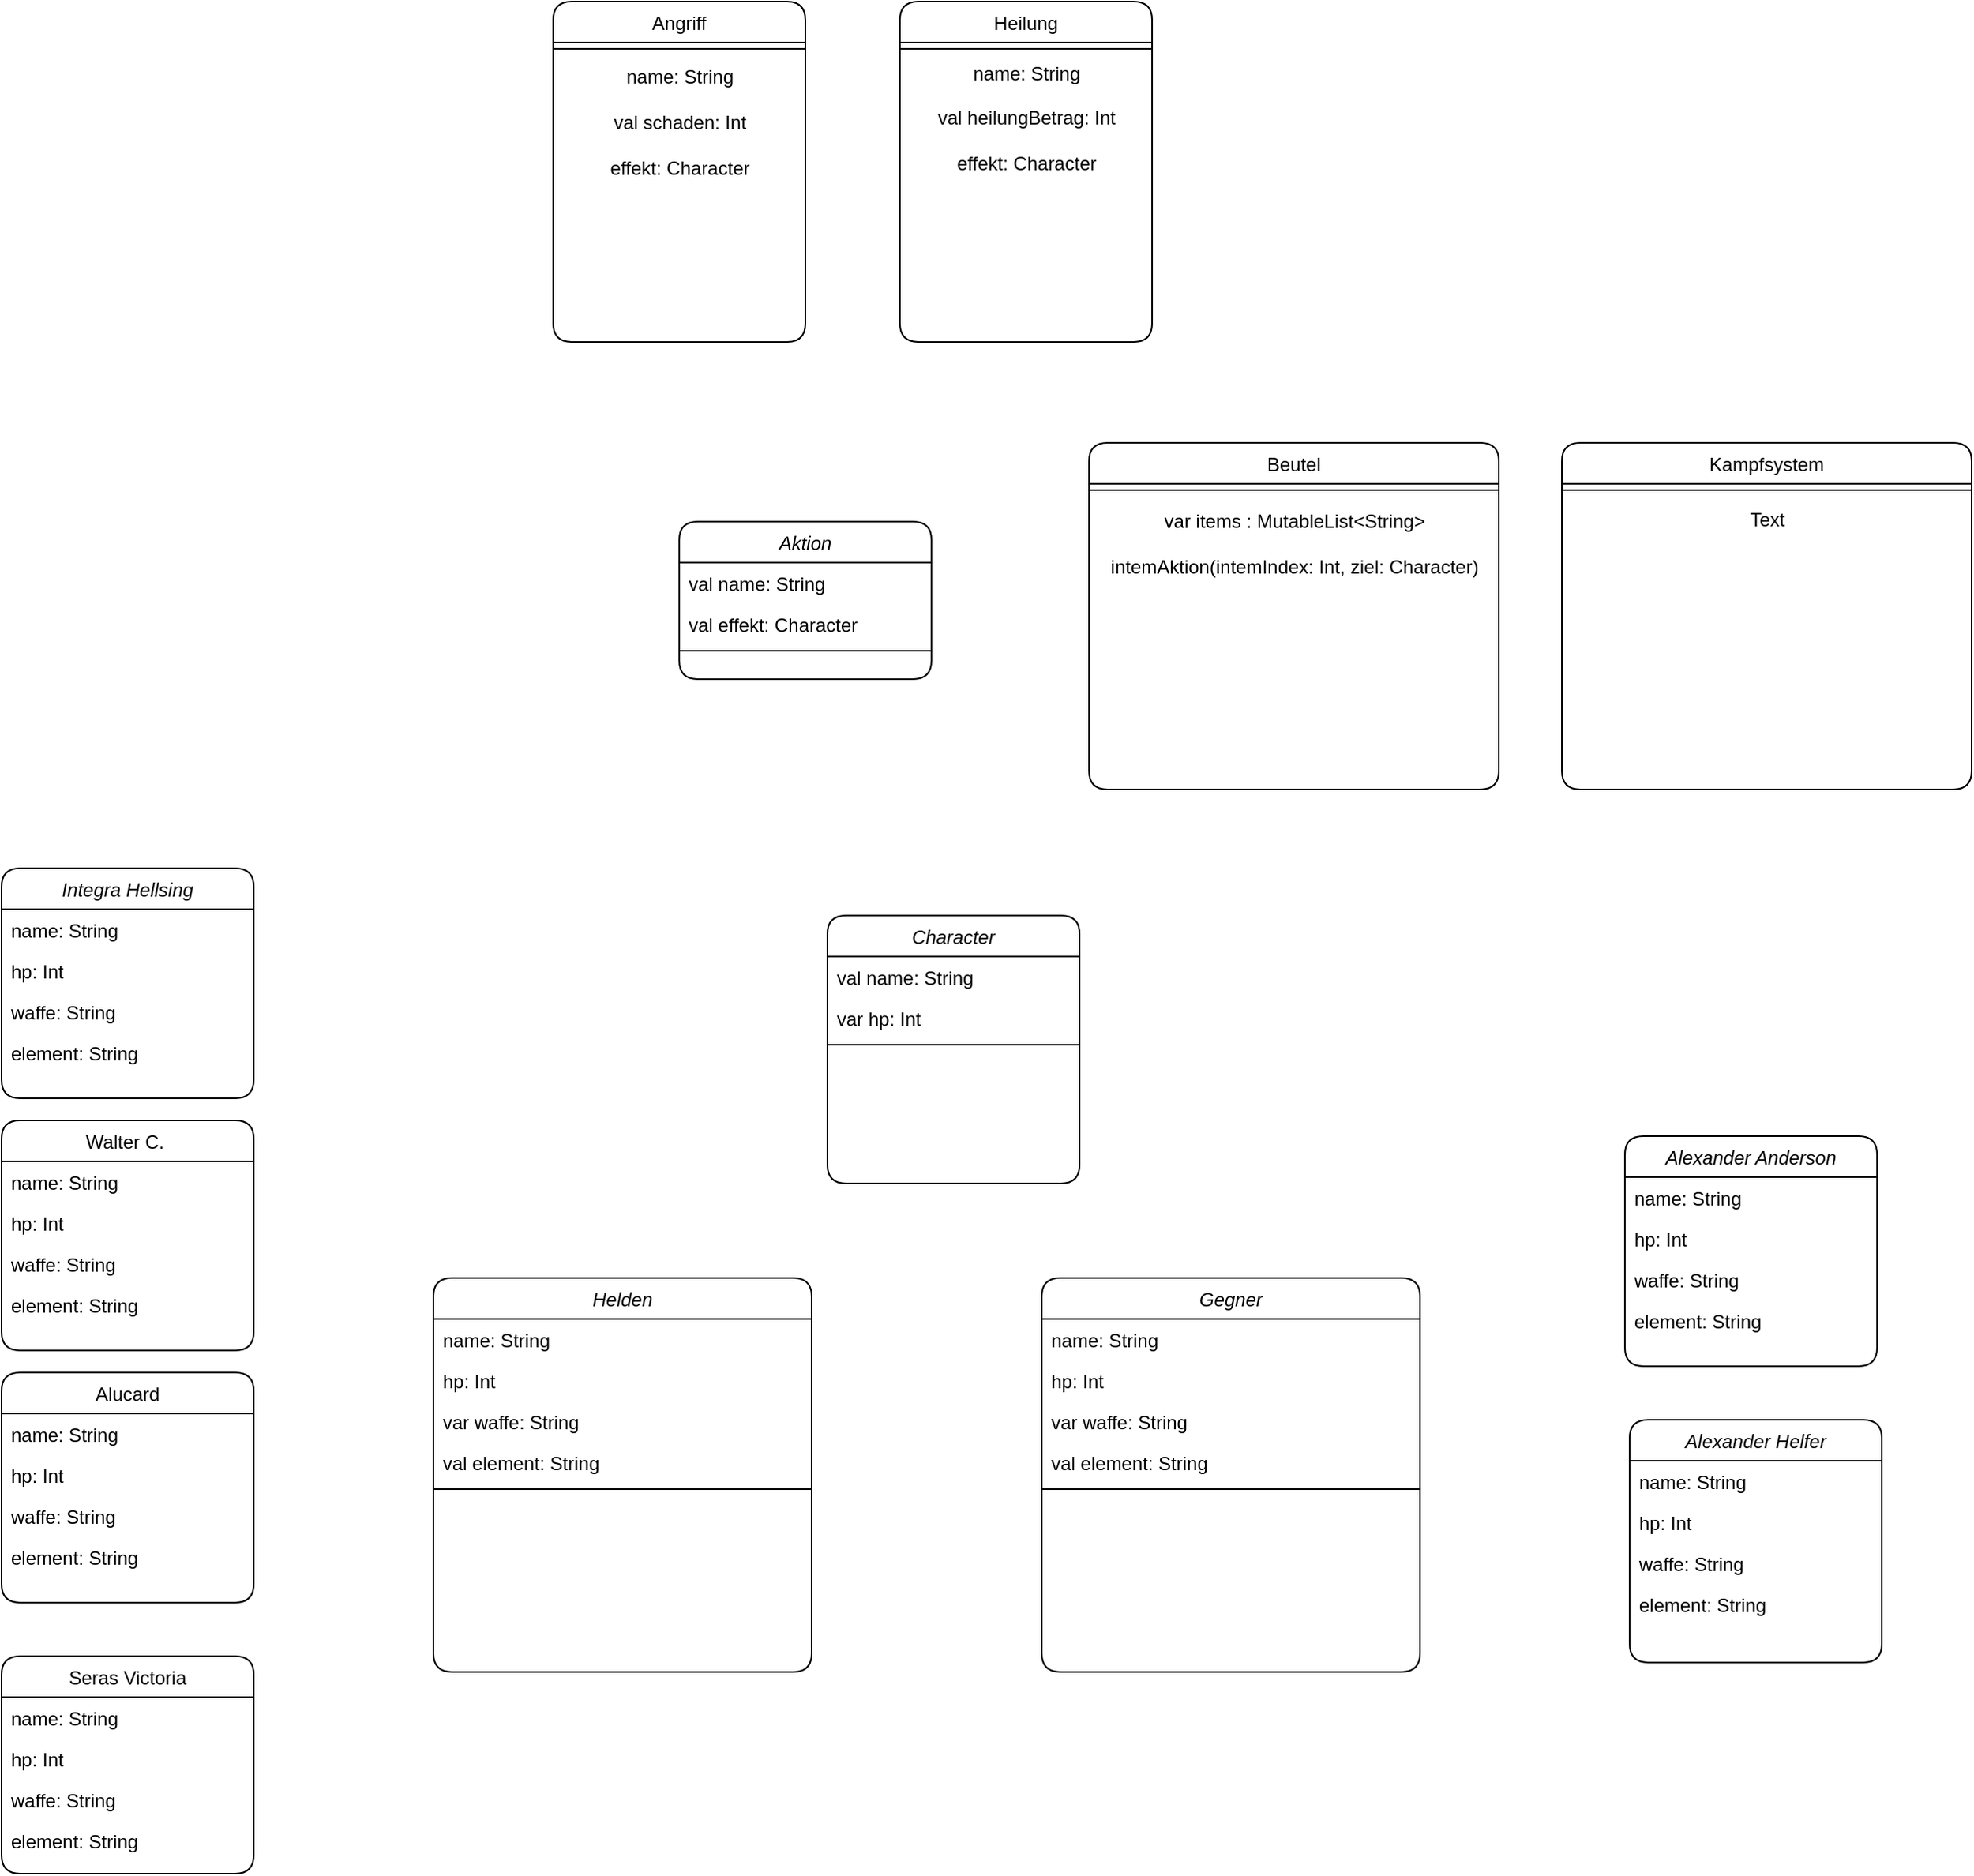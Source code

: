 <mxfile version="22.0.8" type="github">
  <diagram id="C5RBs43oDa-KdzZeNtuy" name="Page-1">
    <mxGraphModel dx="1764" dy="2382" grid="1" gridSize="10" guides="1" tooltips="1" connect="1" arrows="1" fold="1" page="1" pageScale="1" pageWidth="827" pageHeight="1169" background="#ffffff" math="0" shadow="0">
      <root>
        <mxCell id="WIyWlLk6GJQsqaUBKTNV-0" />
        <mxCell id="WIyWlLk6GJQsqaUBKTNV-1" parent="WIyWlLk6GJQsqaUBKTNV-0" />
        <mxCell id="zkfFHV4jXpPFQw0GAbJ--0" value="Helden" style="swimlane;fontStyle=2;align=center;verticalAlign=top;childLayout=stackLayout;horizontal=1;startSize=26;horizontalStack=0;resizeParent=1;resizeLast=0;collapsible=1;marginBottom=0;rounded=1;shadow=0;strokeWidth=1;labelBackgroundColor=none;" parent="WIyWlLk6GJQsqaUBKTNV-1" vertex="1">
          <mxGeometry x="294" y="600" width="240" height="250" as="geometry">
            <mxRectangle x="220" y="120" width="160" height="26" as="alternateBounds" />
          </mxGeometry>
        </mxCell>
        <mxCell id="iWw-ilKtQaXwlw4amSn--80" value="name: String&#xa;" style="text;align=left;verticalAlign=top;spacingLeft=4;spacingRight=4;overflow=hidden;rotatable=0;points=[[0,0.5],[1,0.5]];portConstraint=eastwest;labelBackgroundColor=none;rounded=1;" vertex="1" parent="zkfFHV4jXpPFQw0GAbJ--0">
          <mxGeometry y="26" width="240" height="26" as="geometry" />
        </mxCell>
        <mxCell id="iWw-ilKtQaXwlw4amSn--81" value="hp: Int" style="text;align=left;verticalAlign=top;spacingLeft=4;spacingRight=4;overflow=hidden;rotatable=0;points=[[0,0.5],[1,0.5]];portConstraint=eastwest;rounded=1;shadow=0;html=0;labelBackgroundColor=none;" vertex="1" parent="zkfFHV4jXpPFQw0GAbJ--0">
          <mxGeometry y="52" width="240" height="26" as="geometry" />
        </mxCell>
        <mxCell id="iWw-ilKtQaXwlw4amSn--82" value="var waffe: String" style="text;align=left;verticalAlign=top;spacingLeft=4;spacingRight=4;overflow=hidden;rotatable=0;points=[[0,0.5],[1,0.5]];portConstraint=eastwest;rounded=1;shadow=0;html=0;labelBackgroundColor=none;" vertex="1" parent="zkfFHV4jXpPFQw0GAbJ--0">
          <mxGeometry y="78" width="240" height="26" as="geometry" />
        </mxCell>
        <mxCell id="iWw-ilKtQaXwlw4amSn--83" value="val element: String" style="text;align=left;verticalAlign=top;spacingLeft=4;spacingRight=4;overflow=hidden;rotatable=0;points=[[0,0.5],[1,0.5]];portConstraint=eastwest;rounded=1;shadow=0;html=0;labelBackgroundColor=none;" vertex="1" parent="zkfFHV4jXpPFQw0GAbJ--0">
          <mxGeometry y="104" width="240" height="26" as="geometry" />
        </mxCell>
        <mxCell id="iWw-ilKtQaXwlw4amSn--86" value="" style="line;strokeWidth=1;fillColor=none;align=left;verticalAlign=middle;spacingTop=-1;spacingLeft=3;spacingRight=3;rotatable=0;labelPosition=right;points=[];portConstraint=eastwest;strokeColor=inherit;" vertex="1" parent="zkfFHV4jXpPFQw0GAbJ--0">
          <mxGeometry y="130" width="240" height="8" as="geometry" />
        </mxCell>
        <mxCell id="zkfFHV4jXpPFQw0GAbJ--6" value="Seras Victoria" style="swimlane;fontStyle=0;align=center;verticalAlign=top;childLayout=stackLayout;horizontal=1;startSize=26;horizontalStack=0;resizeParent=1;resizeLast=0;collapsible=1;marginBottom=0;rounded=1;shadow=0;strokeWidth=1;labelBackgroundColor=none;" parent="WIyWlLk6GJQsqaUBKTNV-1" vertex="1">
          <mxGeometry x="20" y="840" width="160" height="138" as="geometry">
            <mxRectangle x="130" y="380" width="160" height="26" as="alternateBounds" />
          </mxGeometry>
        </mxCell>
        <mxCell id="res7mV49smM_EFlTWd8h-96" value="name: String&#xa;" style="text;align=left;verticalAlign=top;spacingLeft=4;spacingRight=4;overflow=hidden;rotatable=0;points=[[0,0.5],[1,0.5]];portConstraint=eastwest;labelBackgroundColor=none;rounded=1;" parent="zkfFHV4jXpPFQw0GAbJ--6" vertex="1">
          <mxGeometry y="26" width="160" height="26" as="geometry" />
        </mxCell>
        <mxCell id="res7mV49smM_EFlTWd8h-97" value="hp: Int" style="text;align=left;verticalAlign=top;spacingLeft=4;spacingRight=4;overflow=hidden;rotatable=0;points=[[0,0.5],[1,0.5]];portConstraint=eastwest;rounded=1;shadow=0;html=0;labelBackgroundColor=none;" parent="zkfFHV4jXpPFQw0GAbJ--6" vertex="1">
          <mxGeometry y="52" width="160" height="26" as="geometry" />
        </mxCell>
        <mxCell id="iWw-ilKtQaXwlw4amSn--4" value="waffe: String" style="text;align=left;verticalAlign=top;spacingLeft=4;spacingRight=4;overflow=hidden;rotatable=0;points=[[0,0.5],[1,0.5]];portConstraint=eastwest;rounded=1;shadow=0;html=0;labelBackgroundColor=none;" vertex="1" parent="zkfFHV4jXpPFQw0GAbJ--6">
          <mxGeometry y="78" width="160" height="26" as="geometry" />
        </mxCell>
        <mxCell id="iWw-ilKtQaXwlw4amSn--5" value="element: String" style="text;align=left;verticalAlign=top;spacingLeft=4;spacingRight=4;overflow=hidden;rotatable=0;points=[[0,0.5],[1,0.5]];portConstraint=eastwest;rounded=1;shadow=0;html=0;labelBackgroundColor=none;" vertex="1" parent="zkfFHV4jXpPFQw0GAbJ--6">
          <mxGeometry y="104" width="160" height="26" as="geometry" />
        </mxCell>
        <mxCell id="res7mV49smM_EFlTWd8h-6" value="Alucard" style="swimlane;fontStyle=0;align=center;verticalAlign=top;childLayout=stackLayout;horizontal=1;startSize=26;horizontalStack=0;resizeParent=1;resizeLast=0;collapsible=1;marginBottom=0;rounded=1;shadow=0;strokeWidth=1;labelBackgroundColor=none;" parent="WIyWlLk6GJQsqaUBKTNV-1" vertex="1">
          <mxGeometry x="20" y="660" width="160" height="146" as="geometry">
            <mxRectangle x="130" y="380" width="160" height="26" as="alternateBounds" />
          </mxGeometry>
        </mxCell>
        <mxCell id="iWw-ilKtQaXwlw4amSn--56" value="name: String&#xa;" style="text;align=left;verticalAlign=top;spacingLeft=4;spacingRight=4;overflow=hidden;rotatable=0;points=[[0,0.5],[1,0.5]];portConstraint=eastwest;labelBackgroundColor=none;rounded=1;" vertex="1" parent="res7mV49smM_EFlTWd8h-6">
          <mxGeometry y="26" width="160" height="26" as="geometry" />
        </mxCell>
        <mxCell id="iWw-ilKtQaXwlw4amSn--57" value="hp: Int" style="text;align=left;verticalAlign=top;spacingLeft=4;spacingRight=4;overflow=hidden;rotatable=0;points=[[0,0.5],[1,0.5]];portConstraint=eastwest;rounded=1;shadow=0;html=0;labelBackgroundColor=none;" vertex="1" parent="res7mV49smM_EFlTWd8h-6">
          <mxGeometry y="52" width="160" height="26" as="geometry" />
        </mxCell>
        <mxCell id="iWw-ilKtQaXwlw4amSn--58" value="waffe: String" style="text;align=left;verticalAlign=top;spacingLeft=4;spacingRight=4;overflow=hidden;rotatable=0;points=[[0,0.5],[1,0.5]];portConstraint=eastwest;rounded=1;shadow=0;html=0;labelBackgroundColor=none;" vertex="1" parent="res7mV49smM_EFlTWd8h-6">
          <mxGeometry y="78" width="160" height="26" as="geometry" />
        </mxCell>
        <mxCell id="iWw-ilKtQaXwlw4amSn--59" value="element: String" style="text;align=left;verticalAlign=top;spacingLeft=4;spacingRight=4;overflow=hidden;rotatable=0;points=[[0,0.5],[1,0.5]];portConstraint=eastwest;rounded=1;shadow=0;html=0;labelBackgroundColor=none;" vertex="1" parent="res7mV49smM_EFlTWd8h-6">
          <mxGeometry y="104" width="160" height="26" as="geometry" />
        </mxCell>
        <mxCell id="res7mV49smM_EFlTWd8h-12" value="Walter C. " style="swimlane;fontStyle=0;align=center;verticalAlign=top;childLayout=stackLayout;horizontal=1;startSize=26;horizontalStack=0;resizeParent=1;resizeLast=0;collapsible=1;marginBottom=0;rounded=1;shadow=0;strokeWidth=1;labelBackgroundColor=none;" parent="WIyWlLk6GJQsqaUBKTNV-1" vertex="1">
          <mxGeometry x="20" y="500" width="160" height="146" as="geometry">
            <mxRectangle x="130" y="380" width="160" height="26" as="alternateBounds" />
          </mxGeometry>
        </mxCell>
        <mxCell id="iWw-ilKtQaXwlw4amSn--60" value="name: String&#xa;" style="text;align=left;verticalAlign=top;spacingLeft=4;spacingRight=4;overflow=hidden;rotatable=0;points=[[0,0.5],[1,0.5]];portConstraint=eastwest;labelBackgroundColor=none;rounded=1;" vertex="1" parent="res7mV49smM_EFlTWd8h-12">
          <mxGeometry y="26" width="160" height="26" as="geometry" />
        </mxCell>
        <mxCell id="iWw-ilKtQaXwlw4amSn--61" value="hp: Int" style="text;align=left;verticalAlign=top;spacingLeft=4;spacingRight=4;overflow=hidden;rotatable=0;points=[[0,0.5],[1,0.5]];portConstraint=eastwest;rounded=1;shadow=0;html=0;labelBackgroundColor=none;" vertex="1" parent="res7mV49smM_EFlTWd8h-12">
          <mxGeometry y="52" width="160" height="26" as="geometry" />
        </mxCell>
        <mxCell id="iWw-ilKtQaXwlw4amSn--62" value="waffe: String" style="text;align=left;verticalAlign=top;spacingLeft=4;spacingRight=4;overflow=hidden;rotatable=0;points=[[0,0.5],[1,0.5]];portConstraint=eastwest;rounded=1;shadow=0;html=0;labelBackgroundColor=none;" vertex="1" parent="res7mV49smM_EFlTWd8h-12">
          <mxGeometry y="78" width="160" height="26" as="geometry" />
        </mxCell>
        <mxCell id="iWw-ilKtQaXwlw4amSn--63" value="element: String" style="text;align=left;verticalAlign=top;spacingLeft=4;spacingRight=4;overflow=hidden;rotatable=0;points=[[0,0.5],[1,0.5]];portConstraint=eastwest;rounded=1;shadow=0;html=0;labelBackgroundColor=none;" vertex="1" parent="res7mV49smM_EFlTWd8h-12">
          <mxGeometry y="104" width="160" height="26" as="geometry" />
        </mxCell>
        <mxCell id="res7mV49smM_EFlTWd8h-54" value="Alexander Anderson" style="swimlane;fontStyle=2;align=center;verticalAlign=top;childLayout=stackLayout;horizontal=1;startSize=26;horizontalStack=0;resizeParent=1;resizeLast=0;collapsible=1;marginBottom=0;rounded=1;shadow=0;strokeWidth=1;labelBackgroundColor=none;" parent="WIyWlLk6GJQsqaUBKTNV-1" vertex="1">
          <mxGeometry x="1050" y="510" width="160" height="146" as="geometry">
            <mxRectangle x="220" y="120" width="160" height="26" as="alternateBounds" />
          </mxGeometry>
        </mxCell>
        <mxCell id="iWw-ilKtQaXwlw4amSn--72" value="name: String&#xa;" style="text;align=left;verticalAlign=top;spacingLeft=4;spacingRight=4;overflow=hidden;rotatable=0;points=[[0,0.5],[1,0.5]];portConstraint=eastwest;labelBackgroundColor=none;rounded=1;" vertex="1" parent="res7mV49smM_EFlTWd8h-54">
          <mxGeometry y="26" width="160" height="26" as="geometry" />
        </mxCell>
        <mxCell id="iWw-ilKtQaXwlw4amSn--73" value="hp: Int" style="text;align=left;verticalAlign=top;spacingLeft=4;spacingRight=4;overflow=hidden;rotatable=0;points=[[0,0.5],[1,0.5]];portConstraint=eastwest;rounded=1;shadow=0;html=0;labelBackgroundColor=none;" vertex="1" parent="res7mV49smM_EFlTWd8h-54">
          <mxGeometry y="52" width="160" height="26" as="geometry" />
        </mxCell>
        <mxCell id="iWw-ilKtQaXwlw4amSn--74" value="waffe: String" style="text;align=left;verticalAlign=top;spacingLeft=4;spacingRight=4;overflow=hidden;rotatable=0;points=[[0,0.5],[1,0.5]];portConstraint=eastwest;rounded=1;shadow=0;html=0;labelBackgroundColor=none;" vertex="1" parent="res7mV49smM_EFlTWd8h-54">
          <mxGeometry y="78" width="160" height="26" as="geometry" />
        </mxCell>
        <mxCell id="iWw-ilKtQaXwlw4amSn--75" value="element: String" style="text;align=left;verticalAlign=top;spacingLeft=4;spacingRight=4;overflow=hidden;rotatable=0;points=[[0,0.5],[1,0.5]];portConstraint=eastwest;rounded=1;shadow=0;html=0;labelBackgroundColor=none;" vertex="1" parent="res7mV49smM_EFlTWd8h-54">
          <mxGeometry y="104" width="160" height="26" as="geometry" />
        </mxCell>
        <mxCell id="res7mV49smM_EFlTWd8h-88" value="Integra Hellsing" style="swimlane;fontStyle=2;align=center;verticalAlign=top;childLayout=stackLayout;horizontal=1;startSize=26;horizontalStack=0;resizeParent=1;resizeLast=0;collapsible=1;marginBottom=0;rounded=1;shadow=0;strokeWidth=1;labelBackgroundColor=none;" parent="WIyWlLk6GJQsqaUBKTNV-1" vertex="1">
          <mxGeometry x="20" y="340" width="160" height="146" as="geometry">
            <mxRectangle x="220" y="120" width="160" height="26" as="alternateBounds" />
          </mxGeometry>
        </mxCell>
        <mxCell id="iWw-ilKtQaXwlw4amSn--64" value="name: String&#xa;" style="text;align=left;verticalAlign=top;spacingLeft=4;spacingRight=4;overflow=hidden;rotatable=0;points=[[0,0.5],[1,0.5]];portConstraint=eastwest;labelBackgroundColor=none;rounded=1;" vertex="1" parent="res7mV49smM_EFlTWd8h-88">
          <mxGeometry y="26" width="160" height="26" as="geometry" />
        </mxCell>
        <mxCell id="iWw-ilKtQaXwlw4amSn--65" value="hp: Int" style="text;align=left;verticalAlign=top;spacingLeft=4;spacingRight=4;overflow=hidden;rotatable=0;points=[[0,0.5],[1,0.5]];portConstraint=eastwest;rounded=1;shadow=0;html=0;labelBackgroundColor=none;" vertex="1" parent="res7mV49smM_EFlTWd8h-88">
          <mxGeometry y="52" width="160" height="26" as="geometry" />
        </mxCell>
        <mxCell id="iWw-ilKtQaXwlw4amSn--66" value="waffe: String" style="text;align=left;verticalAlign=top;spacingLeft=4;spacingRight=4;overflow=hidden;rotatable=0;points=[[0,0.5],[1,0.5]];portConstraint=eastwest;rounded=1;shadow=0;html=0;labelBackgroundColor=none;" vertex="1" parent="res7mV49smM_EFlTWd8h-88">
          <mxGeometry y="78" width="160" height="26" as="geometry" />
        </mxCell>
        <mxCell id="iWw-ilKtQaXwlw4amSn--67" value="element: String" style="text;align=left;verticalAlign=top;spacingLeft=4;spacingRight=4;overflow=hidden;rotatable=0;points=[[0,0.5],[1,0.5]];portConstraint=eastwest;rounded=1;shadow=0;html=0;labelBackgroundColor=none;" vertex="1" parent="res7mV49smM_EFlTWd8h-88">
          <mxGeometry y="104" width="160" height="26" as="geometry" />
        </mxCell>
        <mxCell id="res7mV49smM_EFlTWd8h-115" value="Alexander Helfer" style="swimlane;fontStyle=2;align=center;verticalAlign=top;childLayout=stackLayout;horizontal=1;startSize=26;horizontalStack=0;resizeParent=1;resizeLast=0;collapsible=1;marginBottom=0;rounded=1;shadow=0;strokeWidth=1;labelBackgroundColor=none;" parent="WIyWlLk6GJQsqaUBKTNV-1" vertex="1">
          <mxGeometry x="1053" y="690" width="160" height="154" as="geometry">
            <mxRectangle x="220" y="120" width="160" height="26" as="alternateBounds" />
          </mxGeometry>
        </mxCell>
        <mxCell id="iWw-ilKtQaXwlw4amSn--68" value="name: String&#xa;" style="text;align=left;verticalAlign=top;spacingLeft=4;spacingRight=4;overflow=hidden;rotatable=0;points=[[0,0.5],[1,0.5]];portConstraint=eastwest;labelBackgroundColor=none;rounded=1;" vertex="1" parent="res7mV49smM_EFlTWd8h-115">
          <mxGeometry y="26" width="160" height="26" as="geometry" />
        </mxCell>
        <mxCell id="iWw-ilKtQaXwlw4amSn--69" value="hp: Int" style="text;align=left;verticalAlign=top;spacingLeft=4;spacingRight=4;overflow=hidden;rotatable=0;points=[[0,0.5],[1,0.5]];portConstraint=eastwest;rounded=1;shadow=0;html=0;labelBackgroundColor=none;" vertex="1" parent="res7mV49smM_EFlTWd8h-115">
          <mxGeometry y="52" width="160" height="26" as="geometry" />
        </mxCell>
        <mxCell id="iWw-ilKtQaXwlw4amSn--70" value="waffe: String" style="text;align=left;verticalAlign=top;spacingLeft=4;spacingRight=4;overflow=hidden;rotatable=0;points=[[0,0.5],[1,0.5]];portConstraint=eastwest;rounded=1;shadow=0;html=0;labelBackgroundColor=none;" vertex="1" parent="res7mV49smM_EFlTWd8h-115">
          <mxGeometry y="78" width="160" height="26" as="geometry" />
        </mxCell>
        <mxCell id="iWw-ilKtQaXwlw4amSn--71" value="element: String" style="text;align=left;verticalAlign=top;spacingLeft=4;spacingRight=4;overflow=hidden;rotatable=0;points=[[0,0.5],[1,0.5]];portConstraint=eastwest;rounded=1;shadow=0;html=0;labelBackgroundColor=none;" vertex="1" parent="res7mV49smM_EFlTWd8h-115">
          <mxGeometry y="104" width="160" height="26" as="geometry" />
        </mxCell>
        <mxCell id="axwaPX7g7M--netxKvBv-8" value="Gegner" style="swimlane;fontStyle=2;align=center;verticalAlign=top;childLayout=stackLayout;horizontal=1;startSize=26;horizontalStack=0;resizeParent=1;resizeLast=0;collapsible=1;marginBottom=0;rounded=1;shadow=0;strokeWidth=1;labelBackgroundColor=none;" parent="WIyWlLk6GJQsqaUBKTNV-1" vertex="1">
          <mxGeometry x="680" y="600" width="240" height="250" as="geometry">
            <mxRectangle x="220" y="120" width="160" height="26" as="alternateBounds" />
          </mxGeometry>
        </mxCell>
        <mxCell id="iWw-ilKtQaXwlw4amSn--76" value="name: String&#xa;" style="text;align=left;verticalAlign=top;spacingLeft=4;spacingRight=4;overflow=hidden;rotatable=0;points=[[0,0.5],[1,0.5]];portConstraint=eastwest;labelBackgroundColor=none;rounded=1;" vertex="1" parent="axwaPX7g7M--netxKvBv-8">
          <mxGeometry y="26" width="240" height="26" as="geometry" />
        </mxCell>
        <mxCell id="iWw-ilKtQaXwlw4amSn--77" value="hp: Int" style="text;align=left;verticalAlign=top;spacingLeft=4;spacingRight=4;overflow=hidden;rotatable=0;points=[[0,0.5],[1,0.5]];portConstraint=eastwest;rounded=1;shadow=0;html=0;labelBackgroundColor=none;" vertex="1" parent="axwaPX7g7M--netxKvBv-8">
          <mxGeometry y="52" width="240" height="26" as="geometry" />
        </mxCell>
        <mxCell id="iWw-ilKtQaXwlw4amSn--78" value="var waffe: String" style="text;align=left;verticalAlign=top;spacingLeft=4;spacingRight=4;overflow=hidden;rotatable=0;points=[[0,0.5],[1,0.5]];portConstraint=eastwest;rounded=1;shadow=0;html=0;labelBackgroundColor=none;" vertex="1" parent="axwaPX7g7M--netxKvBv-8">
          <mxGeometry y="78" width="240" height="26" as="geometry" />
        </mxCell>
        <mxCell id="iWw-ilKtQaXwlw4amSn--79" value="val element: String" style="text;align=left;verticalAlign=top;spacingLeft=4;spacingRight=4;overflow=hidden;rotatable=0;points=[[0,0.5],[1,0.5]];portConstraint=eastwest;rounded=1;shadow=0;html=0;labelBackgroundColor=none;" vertex="1" parent="axwaPX7g7M--netxKvBv-8">
          <mxGeometry y="104" width="240" height="26" as="geometry" />
        </mxCell>
        <mxCell id="iWw-ilKtQaXwlw4amSn--85" value="" style="line;strokeWidth=1;fillColor=none;align=left;verticalAlign=middle;spacingTop=-1;spacingLeft=3;spacingRight=3;rotatable=0;labelPosition=right;points=[];portConstraint=eastwest;strokeColor=inherit;" vertex="1" parent="axwaPX7g7M--netxKvBv-8">
          <mxGeometry y="130" width="240" height="8" as="geometry" />
        </mxCell>
        <mxCell id="axwaPX7g7M--netxKvBv-12" value="Character" style="swimlane;fontStyle=2;align=center;verticalAlign=top;childLayout=stackLayout;horizontal=1;startSize=26;horizontalStack=0;resizeParent=1;resizeLast=0;collapsible=1;marginBottom=0;rounded=1;shadow=0;strokeWidth=1;labelBackgroundColor=none;" parent="WIyWlLk6GJQsqaUBKTNV-1" vertex="1">
          <mxGeometry x="544" y="370" width="160" height="170" as="geometry">
            <mxRectangle x="220" y="120" width="160" height="26" as="alternateBounds" />
          </mxGeometry>
        </mxCell>
        <mxCell id="axwaPX7g7M--netxKvBv-13" value="val name: String&#xa;" style="text;align=left;verticalAlign=top;spacingLeft=4;spacingRight=4;overflow=hidden;rotatable=0;points=[[0,0.5],[1,0.5]];portConstraint=eastwest;labelBackgroundColor=none;rounded=1;" parent="axwaPX7g7M--netxKvBv-12" vertex="1">
          <mxGeometry y="26" width="160" height="26" as="geometry" />
        </mxCell>
        <mxCell id="axwaPX7g7M--netxKvBv-14" value="var hp: Int" style="text;align=left;verticalAlign=top;spacingLeft=4;spacingRight=4;overflow=hidden;rotatable=0;points=[[0,0.5],[1,0.5]];portConstraint=eastwest;rounded=1;shadow=0;html=0;labelBackgroundColor=none;" parent="axwaPX7g7M--netxKvBv-12" vertex="1">
          <mxGeometry y="52" width="160" height="26" as="geometry" />
        </mxCell>
        <mxCell id="axwaPX7g7M--netxKvBv-15" value="" style="line;html=1;strokeWidth=1;align=left;verticalAlign=middle;spacingTop=-1;spacingLeft=3;spacingRight=3;rotatable=0;labelPosition=right;points=[];portConstraint=eastwest;labelBackgroundColor=none;rounded=1;" parent="axwaPX7g7M--netxKvBv-12" vertex="1">
          <mxGeometry y="78" width="160" height="8" as="geometry" />
        </mxCell>
        <mxCell id="axwaPX7g7M--netxKvBv-47" value="Beutel" style="swimlane;fontStyle=0;align=center;verticalAlign=top;childLayout=stackLayout;horizontal=1;startSize=26;horizontalStack=0;resizeParent=1;resizeLast=0;collapsible=1;marginBottom=0;rounded=1;shadow=0;strokeWidth=1;labelBackgroundColor=none;" parent="WIyWlLk6GJQsqaUBKTNV-1" vertex="1">
          <mxGeometry x="710" y="70" width="260" height="220" as="geometry">
            <mxRectangle x="550" y="140" width="160" height="26" as="alternateBounds" />
          </mxGeometry>
        </mxCell>
        <mxCell id="axwaPX7g7M--netxKvBv-48" value="" style="line;html=1;strokeWidth=1;align=left;verticalAlign=middle;spacingTop=-1;spacingLeft=3;spacingRight=3;rotatable=0;labelPosition=right;points=[];portConstraint=eastwest;labelBackgroundColor=none;rounded=1;" parent="axwaPX7g7M--netxKvBv-47" vertex="1">
          <mxGeometry y="26" width="260" height="8" as="geometry" />
        </mxCell>
        <mxCell id="axwaPX7g7M--netxKvBv-77" value="var items : MutableList&amp;lt;String&amp;gt;&lt;br&gt;&lt;br&gt;intemAktion(intemIndex: Int, ziel: Character)" style="text;html=1;align=center;verticalAlign=middle;resizable=0;points=[];autosize=1;strokeColor=none;fillColor=none;" parent="axwaPX7g7M--netxKvBv-47" vertex="1">
          <mxGeometry y="34" width="260" height="60" as="geometry" />
        </mxCell>
        <mxCell id="axwaPX7g7M--netxKvBv-55" value="Heilung" style="swimlane;fontStyle=0;align=center;verticalAlign=top;childLayout=stackLayout;horizontal=1;startSize=26;horizontalStack=0;resizeParent=1;resizeLast=0;collapsible=1;marginBottom=0;rounded=1;shadow=0;strokeWidth=1;labelBackgroundColor=none;" parent="WIyWlLk6GJQsqaUBKTNV-1" vertex="1">
          <mxGeometry x="590" y="-210" width="160" height="216" as="geometry">
            <mxRectangle x="550" y="140" width="160" height="26" as="alternateBounds" />
          </mxGeometry>
        </mxCell>
        <mxCell id="axwaPX7g7M--netxKvBv-56" value="" style="line;html=1;strokeWidth=1;align=left;verticalAlign=middle;spacingTop=-1;spacingLeft=3;spacingRight=3;rotatable=0;labelPosition=right;points=[];portConstraint=eastwest;labelBackgroundColor=none;rounded=1;" parent="axwaPX7g7M--netxKvBv-55" vertex="1">
          <mxGeometry y="26" width="160" height="8" as="geometry" />
        </mxCell>
        <mxCell id="axwaPX7g7M--netxKvBv-75" value="name: String&lt;br&gt;&lt;br&gt;val heilungBetrag: Int&lt;br&gt;&lt;br&gt;effekt: Character" style="text;html=1;align=center;verticalAlign=middle;resizable=0;points=[];autosize=1;strokeColor=none;fillColor=none;" parent="axwaPX7g7M--netxKvBv-55" vertex="1">
          <mxGeometry y="34" width="160" height="80" as="geometry" />
        </mxCell>
        <mxCell id="axwaPX7g7M--netxKvBv-59" value="Angriff" style="swimlane;fontStyle=0;align=center;verticalAlign=top;childLayout=stackLayout;horizontal=1;startSize=26;horizontalStack=0;resizeParent=1;resizeLast=0;collapsible=1;marginBottom=0;rounded=1;shadow=0;strokeWidth=1;labelBackgroundColor=none;" parent="WIyWlLk6GJQsqaUBKTNV-1" vertex="1">
          <mxGeometry x="370" y="-210" width="160" height="216" as="geometry">
            <mxRectangle x="550" y="140" width="160" height="26" as="alternateBounds" />
          </mxGeometry>
        </mxCell>
        <mxCell id="axwaPX7g7M--netxKvBv-60" value="" style="line;html=1;strokeWidth=1;align=left;verticalAlign=middle;spacingTop=-1;spacingLeft=3;spacingRight=3;rotatable=0;labelPosition=right;points=[];portConstraint=eastwest;labelBackgroundColor=none;rounded=1;" parent="axwaPX7g7M--netxKvBv-59" vertex="1">
          <mxGeometry y="26" width="160" height="8" as="geometry" />
        </mxCell>
        <mxCell id="axwaPX7g7M--netxKvBv-78" value="name: String&lt;br&gt;&lt;br&gt;val schaden: Int&lt;br&gt;&lt;br&gt;effekt: Character&lt;br&gt;&lt;br&gt;" style="text;html=1;align=center;verticalAlign=middle;resizable=0;points=[];autosize=1;strokeColor=none;fillColor=none;" parent="axwaPX7g7M--netxKvBv-59" vertex="1">
          <mxGeometry y="34" width="160" height="100" as="geometry" />
        </mxCell>
        <mxCell id="axwaPX7g7M--netxKvBv-63" value="Aktion" style="swimlane;fontStyle=2;align=center;verticalAlign=top;childLayout=stackLayout;horizontal=1;startSize=26;horizontalStack=0;resizeParent=1;resizeLast=0;collapsible=1;marginBottom=0;rounded=1;shadow=0;strokeWidth=1;labelBackgroundColor=none;" parent="WIyWlLk6GJQsqaUBKTNV-1" vertex="1">
          <mxGeometry x="450" y="120" width="160" height="100" as="geometry">
            <mxRectangle x="220" y="120" width="160" height="26" as="alternateBounds" />
          </mxGeometry>
        </mxCell>
        <mxCell id="axwaPX7g7M--netxKvBv-64" value="val name: String&#xa;" style="text;align=left;verticalAlign=top;spacingLeft=4;spacingRight=4;overflow=hidden;rotatable=0;points=[[0,0.5],[1,0.5]];portConstraint=eastwest;labelBackgroundColor=none;rounded=1;" parent="axwaPX7g7M--netxKvBv-63" vertex="1">
          <mxGeometry y="26" width="160" height="26" as="geometry" />
        </mxCell>
        <mxCell id="axwaPX7g7M--netxKvBv-65" value="val effekt: Character" style="text;align=left;verticalAlign=top;spacingLeft=4;spacingRight=4;overflow=hidden;rotatable=0;points=[[0,0.5],[1,0.5]];portConstraint=eastwest;rounded=1;shadow=0;html=0;labelBackgroundColor=none;" parent="axwaPX7g7M--netxKvBv-63" vertex="1">
          <mxGeometry y="52" width="160" height="26" as="geometry" />
        </mxCell>
        <mxCell id="axwaPX7g7M--netxKvBv-66" value="" style="line;html=1;strokeWidth=1;align=left;verticalAlign=middle;spacingTop=-1;spacingLeft=3;spacingRight=3;rotatable=0;labelPosition=right;points=[];portConstraint=eastwest;labelBackgroundColor=none;rounded=1;" parent="axwaPX7g7M--netxKvBv-63" vertex="1">
          <mxGeometry y="78" width="160" height="8" as="geometry" />
        </mxCell>
        <mxCell id="axwaPX7g7M--netxKvBv-80" value="Kampfsystem" style="swimlane;fontStyle=0;align=center;verticalAlign=top;childLayout=stackLayout;horizontal=1;startSize=26;horizontalStack=0;resizeParent=1;resizeLast=0;collapsible=1;marginBottom=0;rounded=1;shadow=0;strokeWidth=1;labelBackgroundColor=none;" parent="WIyWlLk6GJQsqaUBKTNV-1" vertex="1">
          <mxGeometry x="1010" y="70" width="260" height="220" as="geometry">
            <mxRectangle x="560" y="-122" width="160" height="26" as="alternateBounds" />
          </mxGeometry>
        </mxCell>
        <mxCell id="axwaPX7g7M--netxKvBv-81" value="" style="line;html=1;strokeWidth=1;align=left;verticalAlign=middle;spacingTop=-1;spacingLeft=3;spacingRight=3;rotatable=0;labelPosition=right;points=[];portConstraint=eastwest;labelBackgroundColor=none;rounded=1;" parent="axwaPX7g7M--netxKvBv-80" vertex="1">
          <mxGeometry y="26" width="260" height="8" as="geometry" />
        </mxCell>
        <mxCell id="axwaPX7g7M--netxKvBv-82" value="Text" style="text;html=1;align=center;verticalAlign=middle;resizable=0;points=[];autosize=1;strokeColor=none;fillColor=none;" parent="axwaPX7g7M--netxKvBv-80" vertex="1">
          <mxGeometry y="34" width="260" height="30" as="geometry" />
        </mxCell>
      </root>
    </mxGraphModel>
  </diagram>
</mxfile>
